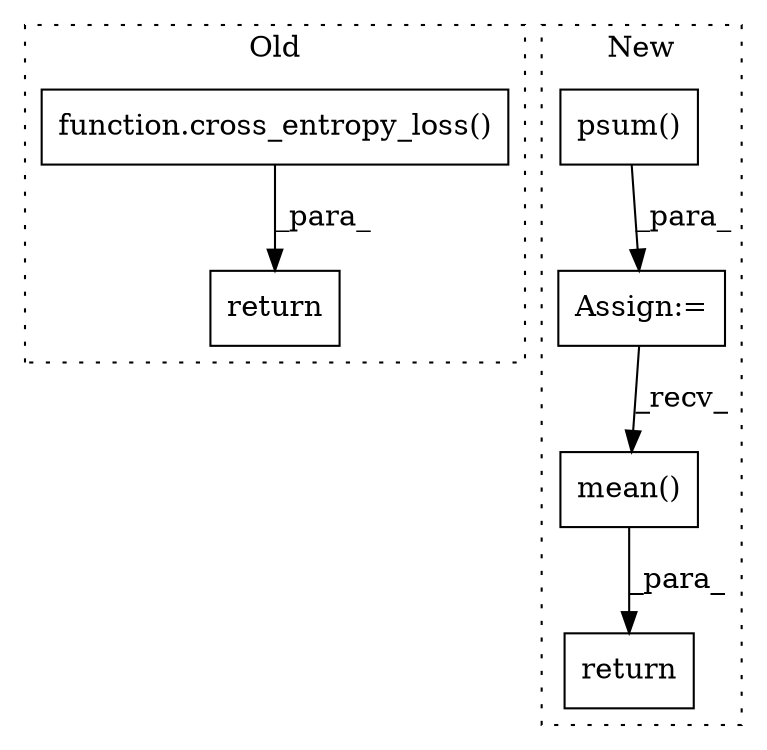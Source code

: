 digraph G {
subgraph cluster0 {
1 [label="function.cross_entropy_loss()" a="75" s="18551,18598" l="19,1" shape="box"];
6 [label="return" a="93" s="18544" l="7" shape="box"];
label = "Old";
style="dotted";
}
subgraph cluster1 {
2 [label="mean()" a="75" s="18671" l="72" shape="box"];
3 [label="psum()" a="75" s="18626,18658" l="9,1" shape="box"];
4 [label="Assign:=" a="68" s="18623" l="3" shape="box"];
5 [label="return" a="93" s="18664" l="7" shape="box"];
label = "New";
style="dotted";
}
1 -> 6 [label="_para_"];
2 -> 5 [label="_para_"];
3 -> 4 [label="_para_"];
4 -> 2 [label="_recv_"];
}